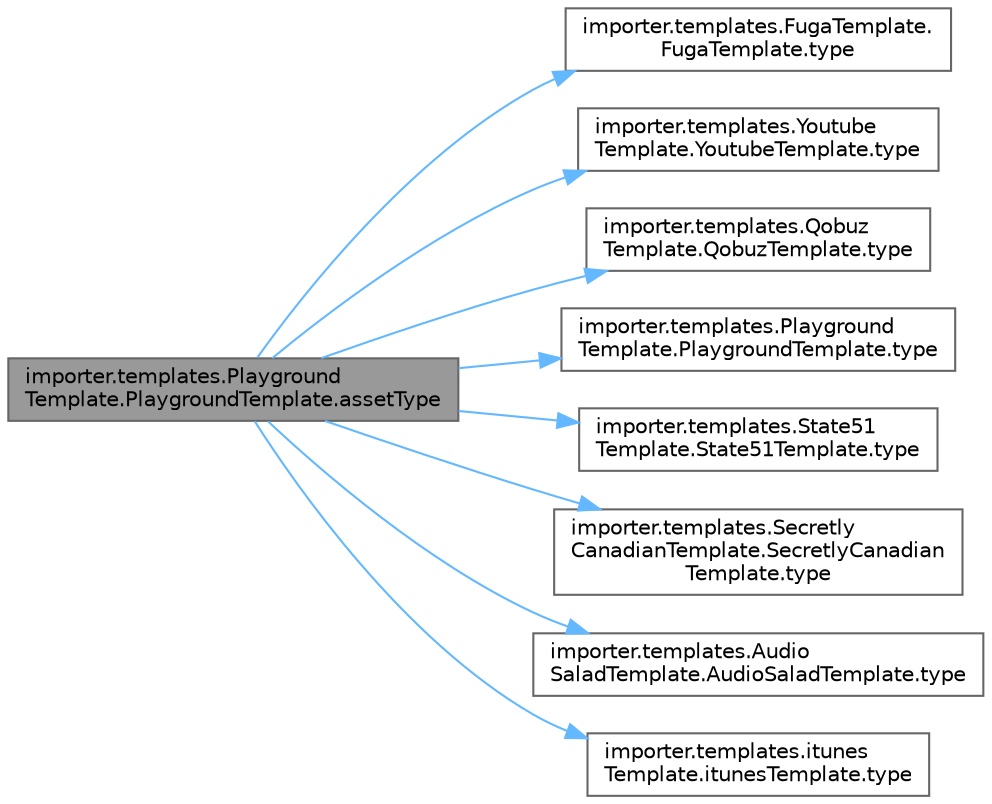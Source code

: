 digraph "importer.templates.PlaygroundTemplate.PlaygroundTemplate.assetType"
{
 // LATEX_PDF_SIZE
  bgcolor="transparent";
  edge [fontname=Helvetica,fontsize=10,labelfontname=Helvetica,labelfontsize=10];
  node [fontname=Helvetica,fontsize=10,shape=box,height=0.2,width=0.4];
  rankdir="LR";
  Node1 [id="Node000001",label="importer.templates.Playground\lTemplate.PlaygroundTemplate.assetType",height=0.2,width=0.4,color="gray40", fillcolor="grey60", style="filled", fontcolor="black",tooltip=" "];
  Node1 -> Node2 [id="edge1_Node000001_Node000002",color="steelblue1",style="solid",tooltip=" "];
  Node2 [id="Node000002",label="importer.templates.FugaTemplate.\lFugaTemplate.type",height=0.2,width=0.4,color="grey40", fillcolor="white", style="filled",URL="$classimporter_1_1templates_1_1_fuga_template_1_1_fuga_template.html#aa03af937ce97b51be3fa17ba2795850a",tooltip=" "];
  Node1 -> Node3 [id="edge2_Node000001_Node000003",color="steelblue1",style="solid",tooltip=" "];
  Node3 [id="Node000003",label="importer.templates.Youtube\lTemplate.YoutubeTemplate.type",height=0.2,width=0.4,color="grey40", fillcolor="white", style="filled",URL="$classimporter_1_1templates_1_1_youtube_template_1_1_youtube_template.html#af0e0ff4b6503189e26c956e5bdd585e0",tooltip=" "];
  Node1 -> Node4 [id="edge3_Node000001_Node000004",color="steelblue1",style="solid",tooltip=" "];
  Node4 [id="Node000004",label="importer.templates.Qobuz\lTemplate.QobuzTemplate.type",height=0.2,width=0.4,color="grey40", fillcolor="white", style="filled",URL="$classimporter_1_1templates_1_1_qobuz_template_1_1_qobuz_template.html#a6cba05653031b58a1ddf925a796af323",tooltip=" "];
  Node1 -> Node5 [id="edge4_Node000001_Node000005",color="steelblue1",style="solid",tooltip=" "];
  Node5 [id="Node000005",label="importer.templates.Playground\lTemplate.PlaygroundTemplate.type",height=0.2,width=0.4,color="grey40", fillcolor="white", style="filled",URL="$classimporter_1_1templates_1_1_playground_template_1_1_playground_template.html#ae5dc30549271a3e424aa1729e7f88b9c",tooltip=" "];
  Node1 -> Node6 [id="edge5_Node000001_Node000006",color="steelblue1",style="solid",tooltip=" "];
  Node6 [id="Node000006",label="importer.templates.State51\lTemplate.State51Template.type",height=0.2,width=0.4,color="grey40", fillcolor="white", style="filled",URL="$classimporter_1_1templates_1_1_state51_template_1_1_state51_template.html#a3dbd44d2de929976cb70389c5424cbd3",tooltip=" "];
  Node1 -> Node7 [id="edge6_Node000001_Node000007",color="steelblue1",style="solid",tooltip=" "];
  Node7 [id="Node000007",label="importer.templates.Secretly\lCanadianTemplate.SecretlyCanadian\lTemplate.type",height=0.2,width=0.4,color="grey40", fillcolor="white", style="filled",URL="$classimporter_1_1templates_1_1_secretly_canadian_template_1_1_secretly_canadian_template.html#aeda6be05f82eafb853122de683d4600b",tooltip=" "];
  Node1 -> Node8 [id="edge7_Node000001_Node000008",color="steelblue1",style="solid",tooltip=" "];
  Node8 [id="Node000008",label="importer.templates.Audio\lSaladTemplate.AudioSaladTemplate.type",height=0.2,width=0.4,color="grey40", fillcolor="white", style="filled",URL="$classimporter_1_1templates_1_1_audio_salad_template_1_1_audio_salad_template.html#aac8b662b08af627ba69a411ff9e1cf6c",tooltip=" "];
  Node1 -> Node9 [id="edge8_Node000001_Node000009",color="steelblue1",style="solid",tooltip=" "];
  Node9 [id="Node000009",label="importer.templates.itunes\lTemplate.itunesTemplate.type",height=0.2,width=0.4,color="grey40", fillcolor="white", style="filled",URL="$classimporter_1_1templates_1_1itunes_template_1_1itunes_template.html#a49806a04a2dd3c1a83cd14a3c9811299",tooltip=" "];
}
